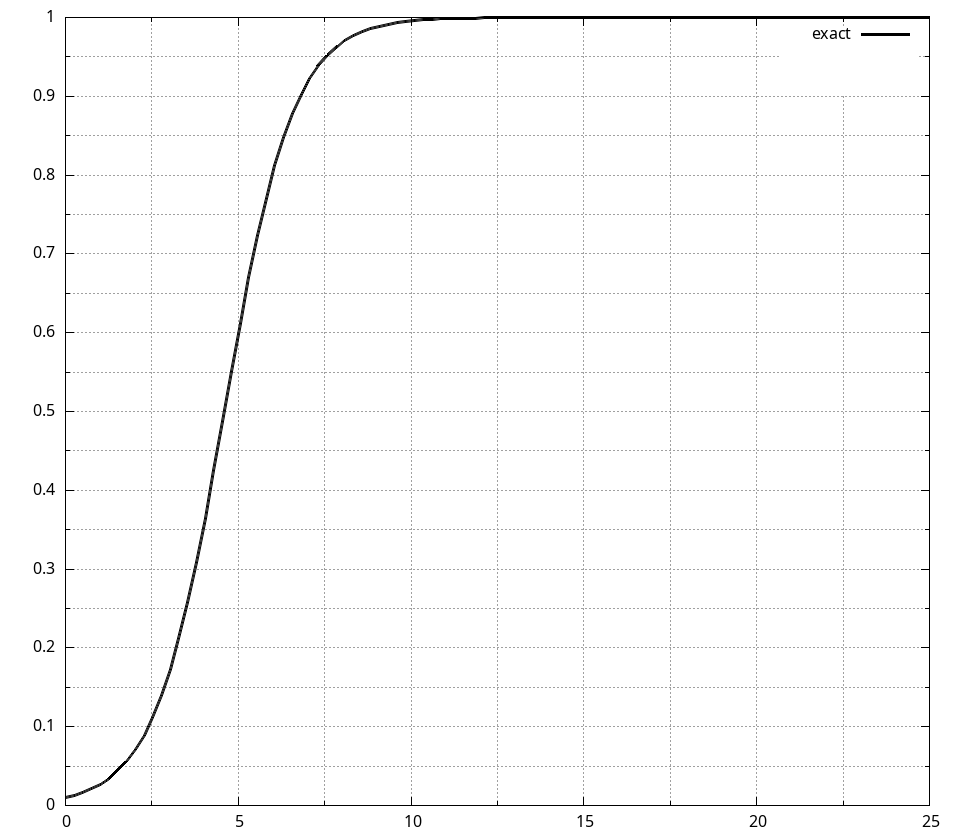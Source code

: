 
set mxtics 2
set mytics 2
set grid
set grid mxtics
set grid mytics
set grid xtics ytics
set xrange [0:25] 

set style line 1 lc "#000000" lw 3
set style line 2 lc "#0000FF" lw 3
set style line 3 lc "#FF0000" lw 3
set style line 4 lc "#00FF00" lw 3
set style line 5 lc "#FF00FF" lw 3
set style line 6 lc "#FF8833" lw 3
set style line 7 lc "#FF3399" lw 3
set style line 8 lc "#664443" lw 3

set term png size 960,840 font 20 enhanced
set output 'bdf_ivp4.png'

f(x)=exp(x)/(99+exp(x))

plot f(x) title 'exact' with lines linestyle 1,\
'output_ivp4_bdf1_t0p1' title 'BDF1_0p1' with lines linestyle 3,\
'output_ivp4_bdf1_t0p5' title 'BDF1_0p5' with lines linestyle 4,\
'output_ivp4_bdf1_t1p0' title 'BDF1_1p0' with lines linestyle 5

